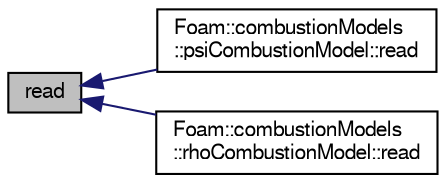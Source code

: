 digraph "read"
{
  bgcolor="transparent";
  edge [fontname="FreeSans",fontsize="10",labelfontname="FreeSans",labelfontsize="10"];
  node [fontname="FreeSans",fontsize="10",shape=record];
  rankdir="LR";
  Node159 [label="read",height=0.2,width=0.4,color="black", fillcolor="grey75", style="filled", fontcolor="black"];
  Node159 -> Node160 [dir="back",color="midnightblue",fontsize="10",style="solid",fontname="FreeSans"];
  Node160 [label="Foam::combustionModels\l::psiCombustionModel::read",height=0.2,width=0.4,color="black",URL="$a21274.html#af816873151ddb0126e98bb2f914d8ed5",tooltip="Update properties from given dictionary. "];
  Node159 -> Node161 [dir="back",color="midnightblue",fontsize="10",style="solid",fontname="FreeSans"];
  Node161 [label="Foam::combustionModels\l::rhoCombustionModel::read",height=0.2,width=0.4,color="black",URL="$a21286.html#af816873151ddb0126e98bb2f914d8ed5",tooltip="Update properties from given dictionary. "];
}
